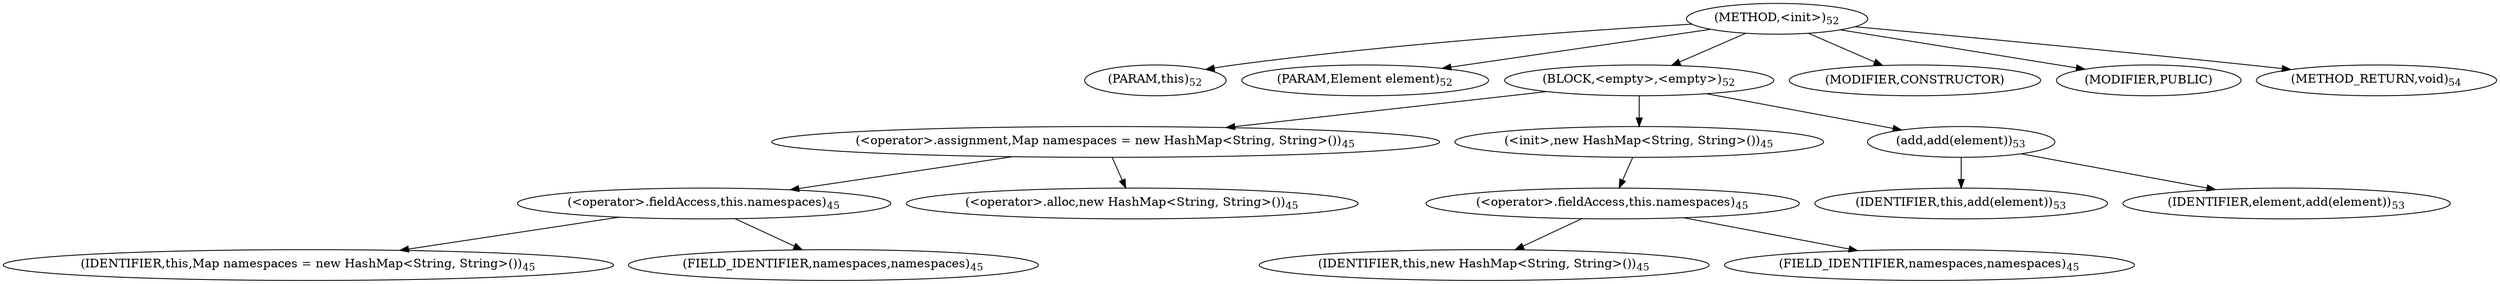 digraph "&lt;init&gt;" {  
"70" [label = <(METHOD,&lt;init&gt;)<SUB>52</SUB>> ]
"4" [label = <(PARAM,this)<SUB>52</SUB>> ]
"71" [label = <(PARAM,Element element)<SUB>52</SUB>> ]
"72" [label = <(BLOCK,&lt;empty&gt;,&lt;empty&gt;)<SUB>52</SUB>> ]
"73" [label = <(&lt;operator&gt;.assignment,Map namespaces = new HashMap&lt;String, String&gt;())<SUB>45</SUB>> ]
"74" [label = <(&lt;operator&gt;.fieldAccess,this.namespaces)<SUB>45</SUB>> ]
"75" [label = <(IDENTIFIER,this,Map namespaces = new HashMap&lt;String, String&gt;())<SUB>45</SUB>> ]
"76" [label = <(FIELD_IDENTIFIER,namespaces,namespaces)<SUB>45</SUB>> ]
"77" [label = <(&lt;operator&gt;.alloc,new HashMap&lt;String, String&gt;())<SUB>45</SUB>> ]
"78" [label = <(&lt;init&gt;,new HashMap&lt;String, String&gt;())<SUB>45</SUB>> ]
"79" [label = <(&lt;operator&gt;.fieldAccess,this.namespaces)<SUB>45</SUB>> ]
"80" [label = <(IDENTIFIER,this,new HashMap&lt;String, String&gt;())<SUB>45</SUB>> ]
"81" [label = <(FIELD_IDENTIFIER,namespaces,namespaces)<SUB>45</SUB>> ]
"82" [label = <(add,add(element))<SUB>53</SUB>> ]
"3" [label = <(IDENTIFIER,this,add(element))<SUB>53</SUB>> ]
"83" [label = <(IDENTIFIER,element,add(element))<SUB>53</SUB>> ]
"84" [label = <(MODIFIER,CONSTRUCTOR)> ]
"85" [label = <(MODIFIER,PUBLIC)> ]
"86" [label = <(METHOD_RETURN,void)<SUB>54</SUB>> ]
  "70" -> "4" 
  "70" -> "71" 
  "70" -> "72" 
  "70" -> "84" 
  "70" -> "85" 
  "70" -> "86" 
  "72" -> "73" 
  "72" -> "78" 
  "72" -> "82" 
  "73" -> "74" 
  "73" -> "77" 
  "74" -> "75" 
  "74" -> "76" 
  "78" -> "79" 
  "79" -> "80" 
  "79" -> "81" 
  "82" -> "3" 
  "82" -> "83" 
}
